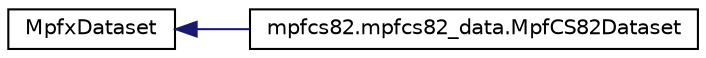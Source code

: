 digraph G
{
  edge [fontname="Helvetica",fontsize="10",labelfontname="Helvetica",labelfontsize="10"];
  node [fontname="Helvetica",fontsize="10",shape=record];
  rankdir=LR;
  Node1 [label="MpfxDataset",height=0.2,width=0.4,color="black", fillcolor="white", style="filled",URL="$classMpfxDataset.html"];
  Node1 -> Node2 [dir=back,color="midnightblue",fontsize="10",style="solid",fontname="Helvetica"];
  Node2 [label="mpfcs82.mpfcs82_data.MpfCS82Dataset",height=0.2,width=0.4,color="black", fillcolor="white", style="filled",URL="$classmpfcs82_1_1mpfcs82__data_1_1MpfCS82Dataset.html",tooltip="Represent a source dataset."];
}

